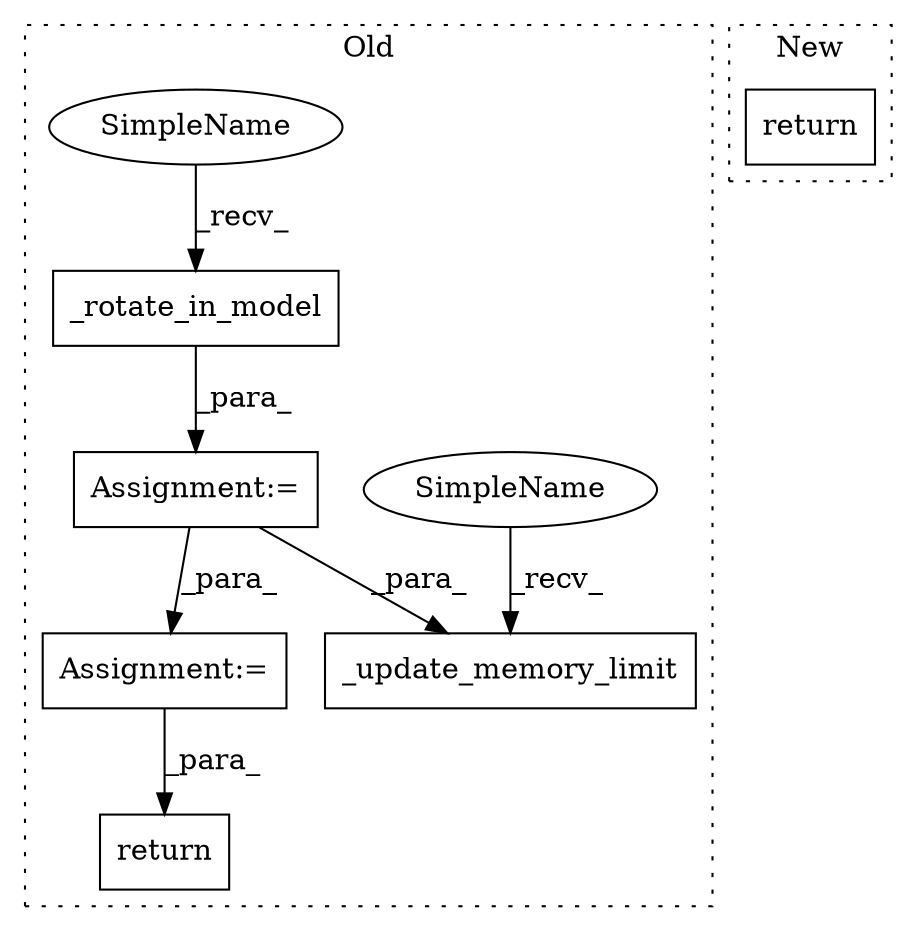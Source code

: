digraph G {
subgraph cluster0 {
1 [label="_update_memory_limit" a="32" s="3989,4015" l="21,1" shape="box"];
3 [label="_rotate_in_model" a="32" s="3892,3919" l="17,1" shape="box"];
4 [label="Assignment:=" a="7" s="3886" l="1" shape="box"];
5 [label="Assignment:=" a="7" s="3938" l="1" shape="box"];
6 [label="return" a="41" s="4022" l="7" shape="box"];
7 [label="SimpleName" a="42" s="3984" l="4" shape="ellipse"];
8 [label="SimpleName" a="42" s="3887" l="4" shape="ellipse"];
label = "Old";
style="dotted";
}
subgraph cluster1 {
2 [label="return" a="41" s="4890" l="7" shape="box"];
label = "New";
style="dotted";
}
3 -> 4 [label="_para_"];
4 -> 1 [label="_para_"];
4 -> 5 [label="_para_"];
5 -> 6 [label="_para_"];
7 -> 1 [label="_recv_"];
8 -> 3 [label="_recv_"];
}